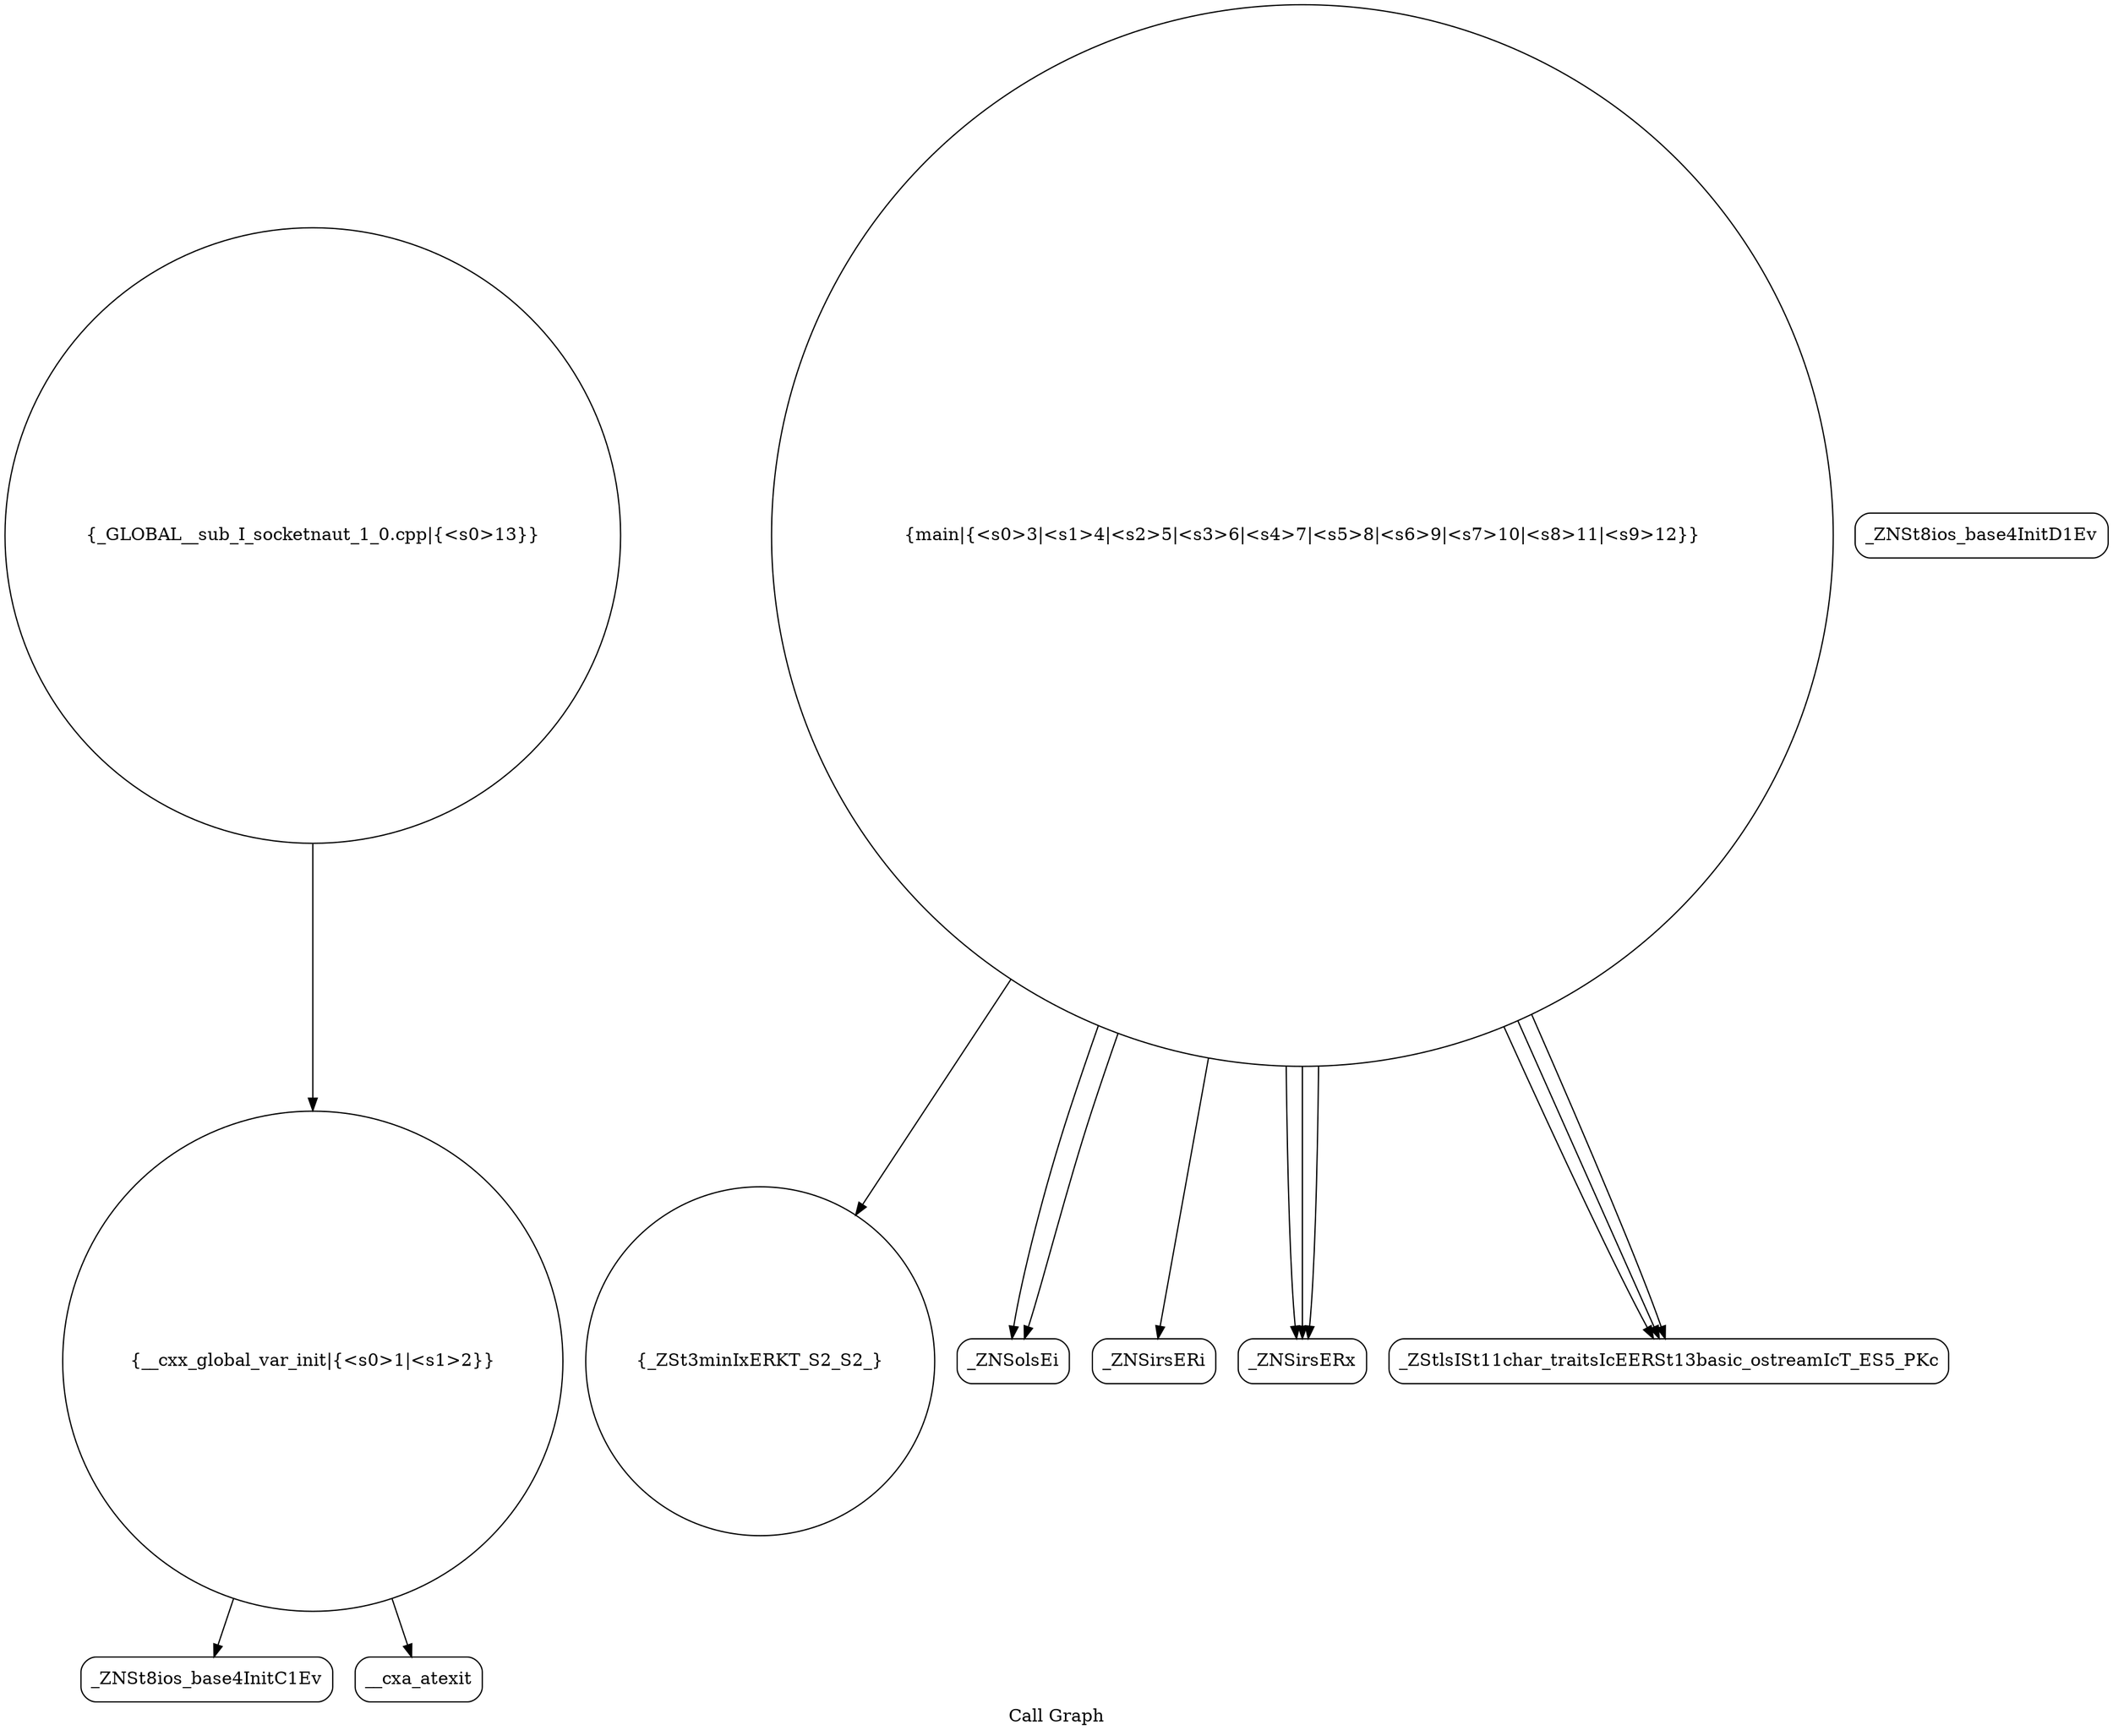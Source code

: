 digraph "Call Graph" {
	label="Call Graph";

	Node0x55668f1f3760 [shape=record,shape=circle,label="{__cxx_global_var_init|{<s0>1|<s1>2}}"];
	Node0x55668f1f3760:s0 -> Node0x55668f1f3bf0[color=black];
	Node0x55668f1f3760:s1 -> Node0x55668f1f3cf0[color=black];
	Node0x55668f1f3ef0 [shape=record,shape=circle,label="{_ZSt3minIxERKT_S2_S2_}"];
	Node0x55668f1f3c70 [shape=record,shape=Mrecord,label="{_ZNSt8ios_base4InitD1Ev}"];
	Node0x55668f1f3ff0 [shape=record,shape=Mrecord,label="{_ZNSolsEi}"];
	Node0x55668f1f3d70 [shape=record,shape=circle,label="{main|{<s0>3|<s1>4|<s2>5|<s3>6|<s4>7|<s5>8|<s6>9|<s7>10|<s8>11|<s9>12}}"];
	Node0x55668f1f3d70:s0 -> Node0x55668f1f3df0[color=black];
	Node0x55668f1f3d70:s1 -> Node0x55668f1f3e70[color=black];
	Node0x55668f1f3d70:s2 -> Node0x55668f1f3e70[color=black];
	Node0x55668f1f3d70:s3 -> Node0x55668f1f3e70[color=black];
	Node0x55668f1f3d70:s4 -> Node0x55668f1f3ef0[color=black];
	Node0x55668f1f3d70:s5 -> Node0x55668f1f3f70[color=black];
	Node0x55668f1f3d70:s6 -> Node0x55668f1f3ff0[color=black];
	Node0x55668f1f3d70:s7 -> Node0x55668f1f3f70[color=black];
	Node0x55668f1f3d70:s8 -> Node0x55668f1f3ff0[color=black];
	Node0x55668f1f3d70:s9 -> Node0x55668f1f3f70[color=black];
	Node0x55668f1f3e70 [shape=record,shape=Mrecord,label="{_ZNSirsERx}"];
	Node0x55668f1f3bf0 [shape=record,shape=Mrecord,label="{_ZNSt8ios_base4InitC1Ev}"];
	Node0x55668f1f3f70 [shape=record,shape=Mrecord,label="{_ZStlsISt11char_traitsIcEERSt13basic_ostreamIcT_ES5_PKc}"];
	Node0x55668f1f3cf0 [shape=record,shape=Mrecord,label="{__cxa_atexit}"];
	Node0x55668f1f4070 [shape=record,shape=circle,label="{_GLOBAL__sub_I_socketnaut_1_0.cpp|{<s0>13}}"];
	Node0x55668f1f4070:s0 -> Node0x55668f1f3760[color=black];
	Node0x55668f1f3df0 [shape=record,shape=Mrecord,label="{_ZNSirsERi}"];
}
